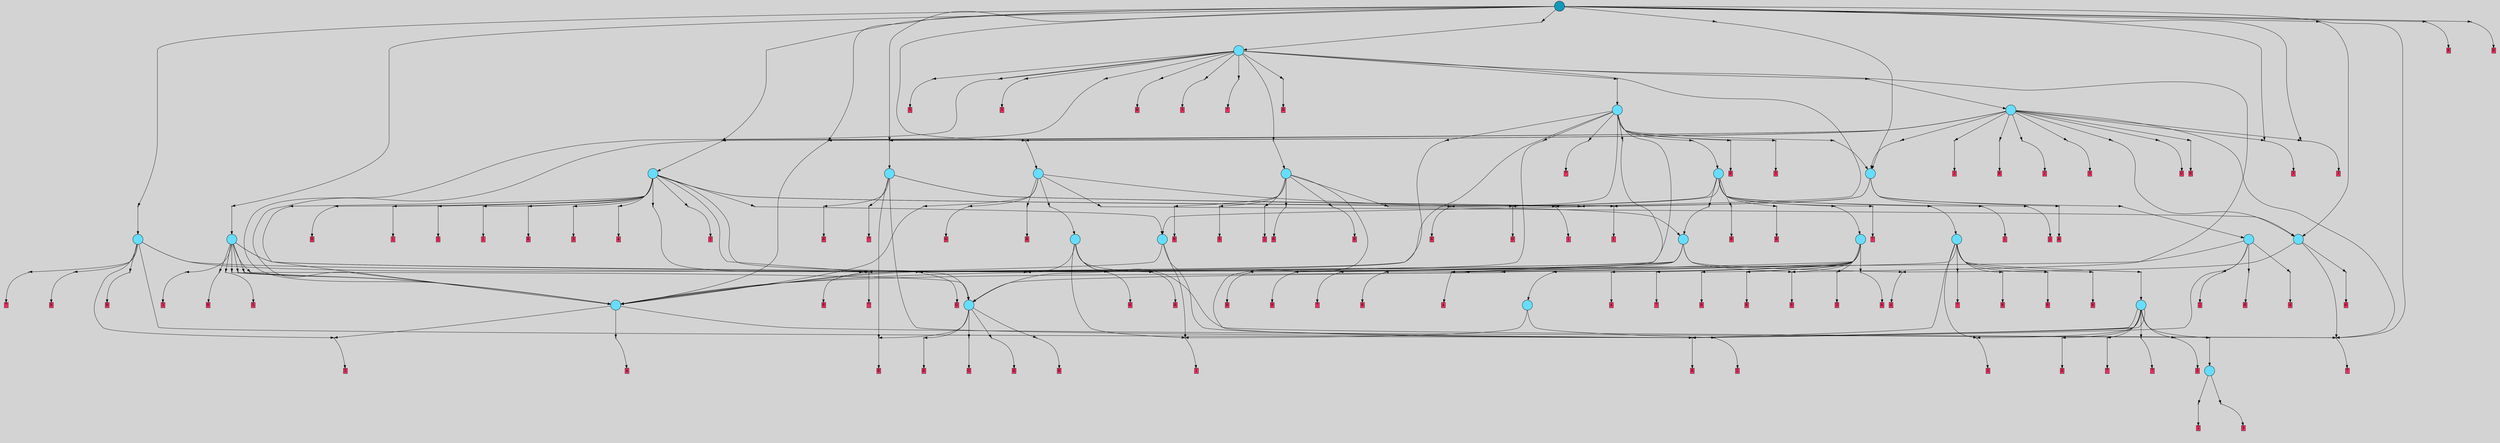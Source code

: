// File exported with GEGELATI v1.3.1
// On the 2024-04-13 04:50:24
// With the File::TPGGraphDotExporter
digraph{
	graph[pad = "0.212, 0.055" bgcolor = lightgray]
	node[shape=circle style = filled label = ""]
		T1 [fillcolor="#66ddff"]
		T2 [fillcolor="#66ddff"]
		T3 [fillcolor="#66ddff"]
		T6 [fillcolor="#66ddff"]
		T7 [fillcolor="#66ddff"]
		T377 [fillcolor="#66ddff"]
		T282 [fillcolor="#66ddff"]
		T61 [fillcolor="#66ddff"]
		T799 [fillcolor="#66ddff"]
		T842 [fillcolor="#66ddff"]
		T859 [fillcolor="#66ddff"]
		T890 [fillcolor="#66ddff"]
		T1196 [fillcolor="#66ddff"]
		T1239 [fillcolor="#66ddff"]
		T1281 [fillcolor="#66ddff"]
		T1389 [fillcolor="#66ddff"]
		T1449 [fillcolor="#66ddff"]
		T1494 [fillcolor="#66ddff"]
		T1539 [fillcolor="#66ddff"]
		T1806 [fillcolor="#66ddff"]
		T1965 [fillcolor="#66ddff"]
		T2382 [fillcolor="#66ddff"]
		T2430 [fillcolor="#66ddff"]
		T2490 [fillcolor="#1199bb"]
		P37826 [fillcolor="#cccccc" shape=point] //
		I37826 [shape=box style=invis label="6|3&2|3#2|7&#92;n"]
		P37826 -> I37826[style=invis]
		A27397 [fillcolor="#ff3366" shape=box margin=0.03 width=0 height=0 label="1"]
		T1 -> P37826 -> A27397
		P37827 [fillcolor="#cccccc" shape=point] //
		I37827 [shape=box style=invis label="5|0&4|4#3|7&#92;n4|5&4|5#1|4&#92;n0|0&0|7#1|4&#92;n6|0&0|3#0|6&#92;n6|1&1|7#3|7&#92;n3|0&0|0#2|0&#92;n5|7&1|6#4|5&#92;n1|6&4|1#0|4&#92;n1|1&2|0#3|4&#92;n"]
		P37827 -> I37827[style=invis]
		A27398 [fillcolor="#ff3366" shape=box margin=0.03 width=0 height=0 label="2"]
		T1 -> P37827 -> A27398
		P37828 [fillcolor="#cccccc" shape=point] //
		I37828 [shape=box style=invis label="5|7&3|6#4|2&#92;n0|6&1|2#1|1&#92;n3|1&1|5#1|6&#92;n2|2&2|6#0|5&#92;n3|0&3|4#4|7&#92;n6|2&3|4#0|5&#92;n"]
		P37828 -> I37828[style=invis]
		A27399 [fillcolor="#ff3366" shape=box margin=0.03 width=0 height=0 label="2"]
		T2 -> P37828 -> A27399
		P37829 [fillcolor="#cccccc" shape=point] //
		I37829 [shape=box style=invis label="4|7&1|6#2|1&#92;n0|2&3|2#2|3&#92;n"]
		P37829 -> I37829[style=invis]
		A27400 [fillcolor="#ff3366" shape=box margin=0.03 width=0 height=0 label="3"]
		T2 -> P37829 -> A27400
		P37830 [fillcolor="#cccccc" shape=point] //
		I37830 [shape=box style=invis label="5|5&1|0#2|5&#92;n"]
		P37830 -> I37830[style=invis]
		A27401 [fillcolor="#ff3366" shape=box margin=0.03 width=0 height=0 label="3"]
		T3 -> P37830 -> A27401
		P37831 [fillcolor="#cccccc" shape=point] //
		I37831 [shape=box style=invis label="2|6&2|3#3|7&#92;n6|0&2|6#4|6&#92;n4|0&4|0#2|6&#92;n5|5&3|7#2|4&#92;n2|7&3|2#1|1&#92;n5|3&2|5#1|1&#92;n3|7&3|0#0|7&#92;n0|5&0|3#1|1&#92;n2|3&1|2#1|4&#92;n"]
		P37831 -> I37831[style=invis]
		A27402 [fillcolor="#ff3366" shape=box margin=0.03 width=0 height=0 label="4"]
		T3 -> P37831 -> A27402
		P37832 [fillcolor="#cccccc" shape=point] //
		I37832 [shape=box style=invis label="2|0&1|2#1|1&#92;n3|6&1|5#1|0&#92;n"]
		P37832 -> I37832[style=invis]
		A27403 [fillcolor="#ff3366" shape=box margin=0.03 width=0 height=0 label="6"]
		T6 -> P37832 -> A27403
		P37833 [fillcolor="#cccccc" shape=point] //
		I37833 [shape=box style=invis label="2|7&2|0#0|3&#92;n1|7&0|7#2|2&#92;n6|5&1|6#4|0&#92;n2|3&3|7#3|5&#92;n3|0&1|2#4|3&#92;n3|6&2|0#2|1&#92;n"]
		P37833 -> I37833[style=invis]
		A27404 [fillcolor="#ff3366" shape=box margin=0.03 width=0 height=0 label="7"]
		T6 -> P37833 -> A27404
		P37834 [fillcolor="#cccccc" shape=point] //
		I37834 [shape=box style=invis label="0|6&2|2#1|7&#92;n6|0&4|3#2|2&#92;n6|3&0|0#1|2&#92;n3|0&1|0#2|3&#92;n1|3&0|4#3|1&#92;n0|3&3|3#0|7&#92;n2|2&0|2#2|3&#92;n5|7&2|0#3|3&#92;n"]
		P37834 -> I37834[style=invis]
		A27405 [fillcolor="#ff3366" shape=box margin=0.03 width=0 height=0 label="7"]
		T7 -> P37834 -> A27405
		P37835 [fillcolor="#cccccc" shape=point] //
		I37835 [shape=box style=invis label="0|1&2|7#4|7&#92;n2|5&3|6#3|5&#92;n3|3&4|3#1|7&#92;n3|0&0|5#2|3&#92;n5|6&2|5#0|0&#92;n6|3&0|7#1|3&#92;n2|5&4|3#4|3&#92;n4|7&0|2#4|0&#92;n4|6&3|2#2|4&#92;n"]
		P37835 -> I37835[style=invis]
		A27406 [fillcolor="#ff3366" shape=box margin=0.03 width=0 height=0 label="8"]
		T7 -> P37835 -> A27406
		T3 -> P37833
		P37836 [fillcolor="#cccccc" shape=point] //
		I37836 [shape=box style=invis label="1|3&1|2#2|1&#92;n2|0&3|2#1|6&#92;n"]
		P37836 -> I37836[style=invis]
		A27407 [fillcolor="#ff3366" shape=box margin=0.03 width=0 height=0 label="4"]
		T6 -> P37836 -> A27407
		T7 -> P37826
		P37837 [fillcolor="#cccccc" shape=point] //
		I37837 [shape=box style=invis label="4|5&4|5#1|4&#92;n6|1&1|7#2|7&#92;n0|0&0|7#1|4&#92;n6|0&0|3#0|6&#92;n4|4&4|2#0|5&#92;n5|0&1|4#3|7&#92;n3|0&0|0#2|0&#92;n5|7&1|6#4|5&#92;n1|6&4|1#0|4&#92;n1|1&2|0#3|4&#92;n"]
		P37837 -> I37837[style=invis]
		A27408 [fillcolor="#ff3366" shape=box margin=0.03 width=0 height=0 label="2"]
		T377 -> P37837 -> A27408
		P37838 [fillcolor="#cccccc" shape=point] //
		I37838 [shape=box style=invis label="1|7&0|4#2|1&#92;n4|7&0|2#4|0&#92;n4|0&4|0#4|4&#92;n4|6&3|2#2|4&#92;n5|6&2|0#0|0&#92;n5|5&3|2#3|5&#92;n2|6&2|3#2|7&#92;n3|1&4|3#2|7&#92;n1|1&1|0#4|4&#92;n"]
		P37838 -> I37838[style=invis]
		A27409 [fillcolor="#ff3366" shape=box margin=0.03 width=0 height=0 label="8"]
		T377 -> P37838 -> A27409
		P37839 [fillcolor="#cccccc" shape=point] //
		I37839 [shape=box style=invis label="1|3&1|2#2|1&#92;n1|7&1|3#4|2&#92;n2|0&3|2#1|6&#92;n"]
		P37839 -> I37839[style=invis]
		A27410 [fillcolor="#ff3366" shape=box margin=0.03 width=0 height=0 label="4"]
		T377 -> P37839 -> A27410
		T377 -> P37834
		T377 -> P37835
		P37840 [fillcolor="#cccccc" shape=point] //
		I37840 [shape=box style=invis label="0|1&2|7#4|7&#92;n4|7&0|2#4|0&#92;n3|3&4|3#1|7&#92;n3|0&1|5#2|3&#92;n5|6&2|5#0|0&#92;n6|3&0|7#1|3&#92;n2|5&4|3#4|3&#92;n2|5&3|6#3|5&#92;n4|6&3|2#2|4&#92;n"]
		P37840 -> I37840[style=invis]
		A27411 [fillcolor="#ff3366" shape=box margin=0.03 width=0 height=0 label="8"]
		T282 -> P37840 -> A27411
		P37841 [fillcolor="#cccccc" shape=point] //
		I37841 [shape=box style=invis label="4|1&3|5#0|2&#92;n1|3&3|1#2|4&#92;n1|7&2|4#4|0&#92;n1|5&0|4#3|3&#92;n0|2&2|3#2|5&#92;n2|0&2|5#4|4&#92;n1|7&3|1#1|7&#92;n0|6&2|5#0|0&#92;n"]
		P37841 -> I37841[style=invis]
		A27412 [fillcolor="#ff3366" shape=box margin=0.03 width=0 height=0 label="8"]
		T282 -> P37841 -> A27412
		P37842 [fillcolor="#cccccc" shape=point] //
		I37842 [shape=box style=invis label="4|0&4|2#2|3&#92;n4|3&2|6#1|0&#92;n0|3&3|1#4|3&#92;n6|7&1|6#4|2&#92;n1|0&1|2#3|2&#92;n4|3&0|1#0|7&#92;n1|3&4|4#0|2&#92;n6|2&0|4#1|3&#92;n4|0&3|2#3|0&#92;n2|7&2|3#3|0&#92;n"]
		P37842 -> I37842[style=invis]
		A27413 [fillcolor="#ff3366" shape=box margin=0.03 width=0 height=0 label="0"]
		T282 -> P37842 -> A27413
		P37843 [fillcolor="#cccccc" shape=point] //
		I37843 [shape=box style=invis label="6|1&2|1#0|7&#92;n4|4&3|4#1|7&#92;n"]
		P37843 -> I37843[style=invis]
		A27414 [fillcolor="#ff3366" shape=box margin=0.03 width=0 height=0 label="8"]
		T282 -> P37843 -> A27414
		P37844 [fillcolor="#cccccc" shape=point] //
		I37844 [shape=box style=invis label="0|7&0|2#1|0&#92;n1|0&3|6#3|1&#92;n2|5&4|3#4|3&#92;n2|5&3|6#3|5&#92;n3|3&4|3#1|7&#92;n3|0&2|5#2|3&#92;n4|6&3|2#2|4&#92;n5|1&0|0#3|7&#92;n"]
		P37844 -> I37844[style=invis]
		A27415 [fillcolor="#ff3366" shape=box margin=0.03 width=0 height=0 label="8"]
		T282 -> P37844 -> A27415
		T61 -> P37841
		P37845 [fillcolor="#cccccc" shape=point] //
		I37845 [shape=box style=invis label="0|1&2|7#4|7&#92;n2|5&3|6#3|5&#92;n3|3&4|3#1|7&#92;n3|0&0|5#2|3&#92;n4|6&3|2#2|4&#92;n6|3&0|7#1|3&#92;n5|0&3|6#4|7&#92;n2|5&4|3#4|3&#92;n4|7&0|2#4|0&#92;n5|6&2|5#0|0&#92;n"]
		P37845 -> I37845[style=invis]
		A27416 [fillcolor="#ff3366" shape=box margin=0.03 width=0 height=0 label="8"]
		T61 -> P37845 -> A27416
		P37846 [fillcolor="#cccccc" shape=point] //
		I37846 [shape=box style=invis label="0|6&4|6#1|5&#92;n5|3&3|6#0|0&#92;n6|7&3|5#3|2&#92;n"]
		P37846 -> I37846[style=invis]
		A27417 [fillcolor="#ff3366" shape=box margin=0.03 width=0 height=0 label="1"]
		T61 -> P37846 -> A27417
		T61 -> P37835
		P37847 [fillcolor="#cccccc" shape=point] //
		I37847 [shape=box style=invis label="0|6&2|2#1|7&#92;n6|0&4|3#2|2&#92;n6|3&0|0#1|2&#92;n0|3&3|3#0|7&#92;n3|0&1|0#2|3&#92;n1|3&0|4#3|1&#92;n0|5&1|2#2|2&#92;n2|2&0|2#2|3&#92;n5|7&2|0#3|3&#92;n"]
		P37847 -> I37847[style=invis]
		T61 -> P37847 -> T7
		P37848 [fillcolor="#cccccc" shape=point] //
		I37848 [shape=box style=invis label="5|7&2|0#3|5&#92;n0|3&4|2#3|6&#92;n3|0&1|2#2|2&#92;n6|3&0|0#2|2&#92;n"]
		P37848 -> I37848[style=invis]
		A27418 [fillcolor="#ff3366" shape=box margin=0.03 width=0 height=0 label="7"]
		T61 -> P37848 -> A27418
		P37849 [fillcolor="#cccccc" shape=point] //
		I37849 [shape=box style=invis label="3|0&1|5#3|6&#92;n"]
		P37849 -> I37849[style=invis]
		A27419 [fillcolor="#ff3366" shape=box margin=0.03 width=0 height=0 label="8"]
		T799 -> P37849 -> A27419
		P37850 [fillcolor="#cccccc" shape=point] //
		I37850 [shape=box style=invis label="6|1&1|2#0|6&#92;n4|4&4|1#4|1&#92;n6|4&1|0#4|5&#92;n6|0&1|5#3|6&#92;n0|1&1|3#2|2&#92;n"]
		P37850 -> I37850[style=invis]
		A27420 [fillcolor="#ff3366" shape=box margin=0.03 width=0 height=0 label="8"]
		T799 -> P37850 -> A27420
		P37851 [fillcolor="#cccccc" shape=point] //
		I37851 [shape=box style=invis label="5|5&2|5#0|7&#92;n0|1&2|7#4|7&#92;n3|0&0|5#2|3&#92;n2|5&3|6#3|5&#92;n6|3&0|7#1|3&#92;n2|5&4|3#4|3&#92;n4|7&0|2#4|0&#92;n4|6&3|2#2|4&#92;n"]
		P37851 -> I37851[style=invis]
		A27421 [fillcolor="#ff3366" shape=box margin=0.03 width=0 height=0 label="8"]
		T799 -> P37851 -> A27421
		T799 -> P37836
		P37852 [fillcolor="#cccccc" shape=point] //
		I37852 [shape=box style=invis label="2|0&1|2#1|6&#92;n1|3&1|2#2|1&#92;n"]
		P37852 -> I37852[style=invis]
		A27422 [fillcolor="#ff3366" shape=box margin=0.03 width=0 height=0 label="4"]
		T799 -> P37852 -> A27422
		P37853 [fillcolor="#cccccc" shape=point] //
		I37853 [shape=box style=invis label="2|5&3|3#4|3&#92;n0|1&1|6#1|7&#92;n2|4&3|4#1|0&#92;n6|0&0|5#2|3&#92;n3|3&4|3#3|7&#92;n4|7&0|2#4|0&#92;n5|6&2|5#0|0&#92;n6|3&0|7#1|3&#92;n0|1&0|7#4|7&#92;n4|6&3|2#2|4&#92;n"]
		P37853 -> I37853[style=invis]
		T799 -> P37853 -> T3
		P37854 [fillcolor="#cccccc" shape=point] //
		I37854 [shape=box style=invis label="0|6&2|2#1|7&#92;n6|3&3|0#1|2&#92;n1|3&0|7#1|1&#92;n5|6&1|5#2|4&#92;n6|7&4|3#2|2&#92;n0|3&3|3#0|7&#92;n"]
		P37854 -> I37854[style=invis]
		A27423 [fillcolor="#ff3366" shape=box margin=0.03 width=0 height=0 label="7"]
		T799 -> P37854 -> A27423
		P37855 [fillcolor="#cccccc" shape=point] //
		I37855 [shape=box style=invis label="3|0&0|1#2|3&#92;n5|6&2|5#0|0&#92;n2|5&4|3#4|6&#92;n4|6&1|1#3|5&#92;n3|6&3|2#2|4&#92;n4|7&0|2#2|0&#92;n1|0&2|0#4|3&#92;n2|5&3|3#3|5&#92;n"]
		P37855 -> I37855[style=invis]
		A27424 [fillcolor="#ff3366" shape=box margin=0.03 width=0 height=0 label="8"]
		T799 -> P37855 -> A27424
		P37856 [fillcolor="#cccccc" shape=point] //
		I37856 [shape=box style=invis label="5|7&2|0#3|3&#92;n6|0&4|3#2|2&#92;n6|3&0|0#1|5&#92;n3|0&1|0#2|3&#92;n1|3&0|4#3|1&#92;n0|3&3|3#0|7&#92;n2|2&0|2#2|3&#92;n0|6&2|2#1|7&#92;n"]
		P37856 -> I37856[style=invis]
		A27425 [fillcolor="#ff3366" shape=box margin=0.03 width=0 height=0 label="7"]
		T842 -> P37856 -> A27425
		T842 -> P37835
		P37857 [fillcolor="#cccccc" shape=point] //
		I37857 [shape=box style=invis label="1|7&4|6#1|3&#92;n3|5&4|0#3|4&#92;n1|0&4|5#4|7&#92;n"]
		P37857 -> I37857[style=invis]
		A27426 [fillcolor="#ff3366" shape=box margin=0.03 width=0 height=0 label="3"]
		T842 -> P37857 -> A27426
		P37858 [fillcolor="#cccccc" shape=point] //
		I37858 [shape=box style=invis label="2|7&4|0#2|1&#92;n1|0&3|4#0|2&#92;n"]
		P37858 -> I37858[style=invis]
		A27427 [fillcolor="#ff3366" shape=box margin=0.03 width=0 height=0 label="3"]
		T842 -> P37858 -> A27427
		P37859 [fillcolor="#cccccc" shape=point] //
		I37859 [shape=box style=invis label="6|2&0|4#1|3&#92;n1|3&3|1#4|3&#92;n4|3&2|6#1|0&#92;n4|0&4|2#2|3&#92;n1|0&1|2#3|2&#92;n4|3&0|1#0|7&#92;n5|3&4|4#0|2&#92;n2|7&2|3#3|0&#92;n1|0&3|2#0|0&#92;n6|7&1|6#4|2&#92;n"]
		P37859 -> I37859[style=invis]
		T842 -> P37859 -> T2
		P37860 [fillcolor="#cccccc" shape=point] //
		I37860 [shape=box style=invis label="6|1&3|2#4|5&#92;n4|0&1|2#2|5&#92;n3|1&0|4#3|6&#92;n5|7&3|5#0|3&#92;n"]
		P37860 -> I37860[style=invis]
		A27428 [fillcolor="#ff3366" shape=box margin=0.03 width=0 height=0 label="8"]
		T842 -> P37860 -> A27428
		P37861 [fillcolor="#cccccc" shape=point] //
		I37861 [shape=box style=invis label="0|0&3|6#1|7&#92;n1|1&1|0#2|1&#92;n0|1&4|5#4|3&#92;n"]
		P37861 -> I37861[style=invis]
		A27429 [fillcolor="#ff3366" shape=box margin=0.03 width=0 height=0 label="7"]
		T842 -> P37861 -> A27429
		T842 -> P37835
		T842 -> P37835
		P37862 [fillcolor="#cccccc" shape=point] //
		I37862 [shape=box style=invis label="0|6&2|5#0|0&#92;n2|3&3|1#2|4&#92;n1|7&2|4#4|0&#92;n1|5&0|4#3|3&#92;n0|2&2|3#2|5&#92;n4|7&1|0#0|7&#92;n2|0&2|5#4|4&#92;n1|7&3|1#1|7&#92;n4|1&3|5#0|2&#92;n"]
		P37862 -> I37862[style=invis]
		A27430 [fillcolor="#ff3366" shape=box margin=0.03 width=0 height=0 label="8"]
		T859 -> P37862 -> A27430
		T859 -> P37846
		T859 -> P37847
		P37863 [fillcolor="#cccccc" shape=point] //
		I37863 [shape=box style=invis label="3|5&2|6#1|7&#92;n6|2&3|4#0|1&#92;n3|0&3|4#4|7&#92;n3|2&1|5#1|6&#92;n2|2&2|6#0|5&#92;n5|7&3|6#4|2&#92;n0|6&3|2#1|1&#92;n"]
		P37863 -> I37863[style=invis]
		T859 -> P37863 -> T377
		P37864 [fillcolor="#cccccc" shape=point] //
		I37864 [shape=box style=invis label="3|5&2|6#1|7&#92;n5|7&3|6#4|2&#92;n3|0&3|4#4|7&#92;n3|2&1|5#1|6&#92;n2|2&2|6#0|5&#92;n6|2&3|4#0|1&#92;n0|6&1|2#1|1&#92;n"]
		P37864 -> I37864[style=invis]
		A27431 [fillcolor="#ff3366" shape=box margin=0.03 width=0 height=0 label="2"]
		T859 -> P37864 -> A27431
		T890 -> P37830
		P37865 [fillcolor="#cccccc" shape=point] //
		I37865 [shape=box style=invis label="0|1&2|7#4|7&#92;n2|5&1|6#3|5&#92;n3|3&4|3#1|7&#92;n5|6&2|3#2|5&#92;n3|0&0|5#2|3&#92;n3|0&0|1#3|0&#92;n2|5&4|3#4|3&#92;n4|7&1|2#4|0&#92;n5|6&2|5#2|0&#92;n"]
		P37865 -> I37865[style=invis]
		A27432 [fillcolor="#ff3366" shape=box margin=0.03 width=0 height=0 label="8"]
		T890 -> P37865 -> A27432
		T890 -> P37834
		P37866 [fillcolor="#cccccc" shape=point] //
		I37866 [shape=box style=invis label="0|4&2|2#1|7&#92;n6|0&4|3#2|2&#92;n2|2&0|2#2|3&#92;n3|0&1|0#2|3&#92;n1|3&0|4#3|1&#92;n0|3&3|3#0|7&#92;n6|3&0|0#1|2&#92;n"]
		P37866 -> I37866[style=invis]
		A27433 [fillcolor="#ff3366" shape=box margin=0.03 width=0 height=0 label="7"]
		T890 -> P37866 -> A27433
		T890 -> P37835
		P37867 [fillcolor="#cccccc" shape=point] //
		I37867 [shape=box style=invis label="0|1&2|7#4|7&#92;n2|5&3|6#3|5&#92;n3|3&4|3#1|7&#92;n3|0&0|5#2|3&#92;n5|6&2|5#0|0&#92;n6|3&0|7#1|3&#92;n2|3&2|5#2|2&#92;n4|7&0|2#4|0&#92;n2|5&4|3#4|3&#92;n4|6&3|2#2|4&#92;n"]
		P37867 -> I37867[style=invis]
		A27434 [fillcolor="#ff3366" shape=box margin=0.03 width=0 height=0 label="8"]
		T890 -> P37867 -> A27434
		P37868 [fillcolor="#cccccc" shape=point] //
		I37868 [shape=box style=invis label="3|0&0|5#2|3&#92;n3|5&4|6#1|7&#92;n2|5&4|3#4|3&#92;n5|6&2|5#0|0&#92;n0|3&0|7#1|3&#92;n2|5&3|6#3|5&#92;n4|7&0|2#4|0&#92;n4|6&3|2#2|4&#92;n5|0&3|5#0|5&#92;n"]
		P37868 -> I37868[style=invis]
		A27435 [fillcolor="#ff3366" shape=box margin=0.03 width=0 height=0 label="8"]
		T890 -> P37868 -> A27435
		P37869 [fillcolor="#cccccc" shape=point] //
		I37869 [shape=box style=invis label="0|6&2|2#1|7&#92;n6|0&4|3#2|2&#92;n6|3&0|0#1|2&#92;n2|2&0|2#2|3&#92;n0|3&3|3#2|7&#92;n3|0&1|0#2|3&#92;n5|7&2|0#3|3&#92;n"]
		P37869 -> I37869[style=invis]
		A27436 [fillcolor="#ff3366" shape=box margin=0.03 width=0 height=0 label="7"]
		T1196 -> P37869 -> A27436
		T1196 -> P37835
		P37870 [fillcolor="#cccccc" shape=point] //
		I37870 [shape=box style=invis label="1|2&3|3#3|1&#92;n6|1&4|1#2|7&#92;n"]
		P37870 -> I37870[style=invis]
		A27437 [fillcolor="#ff3366" shape=box margin=0.03 width=0 height=0 label="8"]
		T1196 -> P37870 -> A27437
		T1196 -> P37853
		P37871 [fillcolor="#cccccc" shape=point] //
		I37871 [shape=box style=invis label="0|1&2|7#4|1&#92;n2|5&3|6#3|5&#92;n4|7&0|2#4|0&#92;n3|3&4|3#1|7&#92;n5|6&2|5#4|0&#92;n6|3&0|7#1|3&#92;n6|0&0|5#2|3&#92;n3|7&4|7#1|3&#92;n4|6&3|2#2|4&#92;n0|0&0|7#3|5&#92;n"]
		P37871 -> I37871[style=invis]
		A27438 [fillcolor="#ff3366" shape=box margin=0.03 width=0 height=0 label="8"]
		T1196 -> P37871 -> A27438
		T1196 -> P37858
		P37872 [fillcolor="#cccccc" shape=point] //
		I37872 [shape=box style=invis label="3|0&3|4#3|7&#92;n3|1&3|5#1|6&#92;n3|1&0|0#2|5&#92;n0|6&1|2#1|1&#92;n5|7&3|6#4|2&#92;n3|7&4|2#3|2&#92;n6|2&3|4#0|1&#92;n"]
		P37872 -> I37872[style=invis]
		T1196 -> P37872 -> T842
		P37873 [fillcolor="#cccccc" shape=point] //
		I37873 [shape=box style=invis label="4|7&3|2#1|0&#92;n0|3&0|7#1|3&#92;n3|0&2|5#2|3&#92;n5|1&0|0#3|7&#92;n1|2&4|3#3|7&#92;n2|0&3|6#3|5&#92;n3|3&4|3#1|7&#92;n4|6&3|2#2|4&#92;n"]
		P37873 -> I37873[style=invis]
		A27439 [fillcolor="#ff3366" shape=box margin=0.03 width=0 height=0 label="8"]
		T1196 -> P37873 -> A27439
		P37874 [fillcolor="#cccccc" shape=point] //
		I37874 [shape=box style=invis label="6|7&1|1#4|2&#92;n0|3&3|1#4|3&#92;n4|3&0|1#1|7&#92;n1|0&1|2#3|2&#92;n4|3&2|6#1|0&#92;n1|3&4|4#0|2&#92;n6|2&0|4#1|3&#92;n4|0&1|7#1|0&#92;n4|0&3|2#3|0&#92;n2|7&2|3#3|0&#92;n"]
		P37874 -> I37874[style=invis]
		A27440 [fillcolor="#ff3366" shape=box margin=0.03 width=0 height=0 label="0"]
		T1239 -> P37874 -> A27440
		P37875 [fillcolor="#cccccc" shape=point] //
		I37875 [shape=box style=invis label="2|5&4|6#3|5&#92;n4|7&0|2#4|0&#92;n0|3&4|3#1|7&#92;n3|0&0|5#2|3&#92;n5|6&2|7#0|0&#92;n0|1&2|7#4|7&#92;n2|5&4|3#4|3&#92;n1|4&1|4#4|2&#92;n4|6&3|2#2|4&#92;n"]
		P37875 -> I37875[style=invis]
		A27441 [fillcolor="#ff3366" shape=box margin=0.03 width=0 height=0 label="8"]
		T1239 -> P37875 -> A27441
		P37876 [fillcolor="#cccccc" shape=point] //
		I37876 [shape=box style=invis label="0|7&4|3#1|0&#92;n4|0&1|7#2|4&#92;n6|3&2|3#2|7&#92;n"]
		P37876 -> I37876[style=invis]
		A27442 [fillcolor="#ff3366" shape=box margin=0.03 width=0 height=0 label="1"]
		T1239 -> P37876 -> A27442
		P37877 [fillcolor="#cccccc" shape=point] //
		I37877 [shape=box style=invis label="5|7&3|6#4|2&#92;n3|0&3|4#4|7&#92;n3|2&1|5#1|6&#92;n6|2&3|4#0|1&#92;n2|2&2|6#0|5&#92;n1|6&1|2#1|1&#92;n"]
		P37877 -> I37877[style=invis]
		A27443 [fillcolor="#ff3366" shape=box margin=0.03 width=0 height=0 label="2"]
		T1239 -> P37877 -> A27443
		P37878 [fillcolor="#cccccc" shape=point] //
		I37878 [shape=box style=invis label="0|6&2|2#1|7&#92;n6|3&2|0#1|2&#92;n6|0&4|3#2|2&#92;n3|0&1|0#2|3&#92;n1|3&0|4#3|1&#92;n2|2&0|2#2|3&#92;n5|7&2|0#3|3&#92;n"]
		P37878 -> I37878[style=invis]
		T1239 -> P37878 -> T7
		P37879 [fillcolor="#cccccc" shape=point] //
		I37879 [shape=box style=invis label="2|3&0|3#2|7&#92;n0|6&1|5#0|4&#92;n0|0&1|7#1|3&#92;n4|2&4|6#4|0&#92;n2|5&3|0#3|2&#92;n"]
		P37879 -> I37879[style=invis]
		A27444 [fillcolor="#ff3366" shape=box margin=0.03 width=0 height=0 label="1"]
		T1239 -> P37879 -> A27444
		P37880 [fillcolor="#cccccc" shape=point] //
		I37880 [shape=box style=invis label="5|5&3|2#3|4&#92;n1|0&3|6#1|2&#92;n"]
		P37880 -> I37880[style=invis]
		A27445 [fillcolor="#ff3366" shape=box margin=0.03 width=0 height=0 label="1"]
		T1239 -> P37880 -> A27445
		P37881 [fillcolor="#cccccc" shape=point] //
		I37881 [shape=box style=invis label="2|7&1|7#2|7&#92;n1|6&3|0#4|1&#92;n6|3&1|7#1|3&#92;n4|6&4|1#2|7&#92;n5|0&1|5#3|6&#92;n0|4&0|3#3|2&#92;n2|7&2|2#0|7&#92;n3|0&4|6#1|2&#92;n0|5&2|7#2|4&#92;n5|5&4|0#4|1&#92;n"]
		P37881 -> I37881[style=invis]
		A27446 [fillcolor="#ff3366" shape=box margin=0.03 width=0 height=0 label="8"]
		T1239 -> P37881 -> A27446
		T1239 -> P37853
		P37882 [fillcolor="#cccccc" shape=point] //
		I37882 [shape=box style=invis label="3|0&1|5#3|6&#92;n"]
		P37882 -> I37882[style=invis]
		T1239 -> P37882 -> T282
		P37883 [fillcolor="#cccccc" shape=point] //
		I37883 [shape=box style=invis label="3|5&1|0#2|5&#92;n1|1&3|4#4|6&#92;n"]
		P37883 -> I37883[style=invis]
		A27447 [fillcolor="#ff3366" shape=box margin=0.03 width=0 height=0 label="3"]
		T1239 -> P37883 -> A27447
		T1239 -> P37834
		P37884 [fillcolor="#cccccc" shape=point] //
		I37884 [shape=box style=invis label="5|5&3|3#4|3&#92;n0|1&1|6#1|7&#92;n2|4&3|4#1|0&#92;n6|0&0|5#2|3&#92;n3|3&4|3#3|7&#92;n4|7&0|2#4|0&#92;n5|6&2|5#0|0&#92;n0|1&0|7#4|7&#92;n6|3&0|7#1|3&#92;n4|6&3|2#2|4&#92;n"]
		P37884 -> I37884[style=invis]
		T1239 -> P37884 -> T3
		P37885 [fillcolor="#cccccc" shape=point] //
		I37885 [shape=box style=invis label="2|0&3|2#1|6&#92;n3|0&3|0#3|6&#92;n2|5&0|6#2|6&#92;n"]
		P37885 -> I37885[style=invis]
		A27448 [fillcolor="#ff3366" shape=box margin=0.03 width=0 height=0 label="4"]
		T1239 -> P37885 -> A27448
		P37886 [fillcolor="#cccccc" shape=point] //
		I37886 [shape=box style=invis label="5|0&4|4#3|7&#92;n4|5&4|5#1|4&#92;n1|1&2|0#3|4&#92;n6|5&1|7#3|7&#92;n3|0&0|0#2|0&#92;n5|7&1|6#4|5&#92;n1|6&4|1#0|4&#92;n0|0&0|7#1|4&#92;n"]
		P37886 -> I37886[style=invis]
		A27449 [fillcolor="#ff3366" shape=box margin=0.03 width=0 height=0 label="2"]
		T1239 -> P37886 -> A27449
		T1281 -> P37849
		P37887 [fillcolor="#cccccc" shape=point] //
		I37887 [shape=box style=invis label="4|7&1|6#2|1&#92;n2|7&3|1#4|4&#92;n"]
		P37887 -> I37887[style=invis]
		A27450 [fillcolor="#ff3366" shape=box margin=0.03 width=0 height=0 label="3"]
		T1281 -> P37887 -> A27450
		P37888 [fillcolor="#cccccc" shape=point] //
		I37888 [shape=box style=invis label="0|0&0|7#1|2&#92;n1|2&4|6#2|3&#92;n5|0&4|4#3|7&#92;n2|2&4|6#2|5&#92;n4|7&0|0#2|2&#92;n4|5&4|5#1|4&#92;n3|0&0|0#2|0&#92;n6|0&0|3#0|1&#92;n1|6&4|1#0|4&#92;n1|1&2|0#3|4&#92;n"]
		P37888 -> I37888[style=invis]
		T1281 -> P37888 -> T1
		P37889 [fillcolor="#cccccc" shape=point] //
		I37889 [shape=box style=invis label="4|6&0|5#4|7&#92;n2|5&3|6#3|5&#92;n3|3&4|3#1|7&#92;n0|1&2|7#4|7&#92;n2|5&4|3#4|3&#92;n4|7&0|2#4|0&#92;n4|6&3|2#2|4&#92;n3|0&0|5#2|3&#92;n"]
		P37889 -> I37889[style=invis]
		A27451 [fillcolor="#ff3366" shape=box margin=0.03 width=0 height=0 label="8"]
		T1281 -> P37889 -> A27451
		P37890 [fillcolor="#cccccc" shape=point] //
		I37890 [shape=box style=invis label="1|3&1|2#2|1&#92;n1|3&2|6#4|6&#92;n2|0&1|2#1|6&#92;n"]
		P37890 -> I37890[style=invis]
		A27452 [fillcolor="#ff3366" shape=box margin=0.03 width=0 height=0 label="4"]
		T1281 -> P37890 -> A27452
		P37891 [fillcolor="#cccccc" shape=point] //
		I37891 [shape=box style=invis label="2|5&3|3#4|3&#92;n5|6&2|5#0|0&#92;n6|0&0|5#2|3&#92;n3|3&4|3#3|7&#92;n4|7&0|2#0|0&#92;n2|4&3|4#1|0&#92;n6|3&0|7#1|3&#92;n0|1&0|7#4|7&#92;n3|4&3|1#0|4&#92;n4|6&3|2#2|4&#92;n"]
		P37891 -> I37891[style=invis]
		T1281 -> P37891 -> T3
		P37892 [fillcolor="#cccccc" shape=point] //
		I37892 [shape=box style=invis label="0|6&2|2#1|7&#92;n6|7&4|3#2|2&#92;n0|3&3|3#0|7&#92;n3|0&1|0#2|3&#92;n1|3&0|4#3|1&#92;n6|3&0|0#1|2&#92;n2|2&0|2#2|3&#92;n5|7&2|0#3|3&#92;n"]
		P37892 -> I37892[style=invis]
		A27453 [fillcolor="#ff3366" shape=box margin=0.03 width=0 height=0 label="7"]
		T1281 -> P37892 -> A27453
		P37893 [fillcolor="#cccccc" shape=point] //
		I37893 [shape=box style=invis label="0|1&2|7#4|7&#92;n0|3&3|1#3|5&#92;n2|5&3|6#3|5&#92;n3|3&4|3#1|7&#92;n1|3&0|7#1|3&#92;n5|6&2|5#0|0&#92;n2|5&4|3#4|3&#92;n6|7&1|0#0|5&#92;n3|0&0|5#0|3&#92;n"]
		P37893 -> I37893[style=invis]
		A27454 [fillcolor="#ff3366" shape=box margin=0.03 width=0 height=0 label="8"]
		T1281 -> P37893 -> A27454
		P37894 [fillcolor="#cccccc" shape=point] //
		I37894 [shape=box style=invis label="3|6&2|0#0|1&#92;n0|0&4|7#4|3&#92;n5|2&4|0#0|6&#92;n2|3&1|7#3|5&#92;n0|5&1|6#4|0&#92;n2|7&2|0#0|3&#92;n2|0&1|2#4|3&#92;n"]
		P37894 -> I37894[style=invis]
		T1281 -> P37894 -> T282
		P37895 [fillcolor="#cccccc" shape=point] //
		I37895 [shape=box style=invis label="4|7&0|2#4|0&#92;n3|3&4|3#1|7&#92;n2|5&3|0#3|5&#92;n5|1&1|1#4|0&#92;n5|6&2|5#0|0&#92;n3|0&0|5#0|3&#92;n0|5&4|3#4|3&#92;n4|0&4|2#0|4&#92;n2|2&3|1#4|5&#92;n4|3&2|3#2|2&#92;n"]
		P37895 -> I37895[style=invis]
		A27455 [fillcolor="#ff3366" shape=box margin=0.03 width=0 height=0 label="8"]
		T1281 -> P37895 -> A27455
		T1281 -> P37852
		P37896 [fillcolor="#cccccc" shape=point] //
		I37896 [shape=box style=invis label="0|1&2|7#4|7&#92;n2|5&1|6#3|5&#92;n3|3&4|3#1|7&#92;n5|7&2|3#2|5&#92;n3|4&3|0#3|6&#92;n3|0&4|5#2|3&#92;n2|5&4|3#4|3&#92;n5|6&2|5#2|0&#92;n"]
		P37896 -> I37896[style=invis]
		A27456 [fillcolor="#ff3366" shape=box margin=0.03 width=0 height=0 label="8"]
		T1389 -> P37896 -> A27456
		P37897 [fillcolor="#cccccc" shape=point] //
		I37897 [shape=box style=invis label="0|3&3|3#0|7&#92;n6|0&4|3#2|5&#92;n2|2&0|2#2|3&#92;n1|3&0|4#3|1&#92;n0|4&2|2#1|7&#92;n6|3&0|0#1|2&#92;n"]
		P37897 -> I37897[style=invis]
		T1389 -> P37897 -> T799
		T1389 -> P37835
		P37898 [fillcolor="#cccccc" shape=point] //
		I37898 [shape=box style=invis label="4|6&4|1#4|7&#92;n0|5&3|2#1|4&#92;n5|5&4|0#4|1&#92;n2|7&1|7#2|7&#92;n0|4&0|3#3|5&#92;n5|0&1|5#3|6&#92;n1|6&3|0#4|1&#92;n1|7&2|0#0|7&#92;n0|5&2|7#2|4&#92;n"]
		P37898 -> I37898[style=invis]
		A27457 [fillcolor="#ff3366" shape=box margin=0.03 width=0 height=0 label="8"]
		T1389 -> P37898 -> A27457
		P37899 [fillcolor="#cccccc" shape=point] //
		I37899 [shape=box style=invis label="0|1&2|7#4|7&#92;n2|5&3|6#3|5&#92;n3|0&0|5#2|3&#92;n5|6&2|5#0|0&#92;n2|5&4|3#4|3&#92;n6|3&0|7#1|3&#92;n4|1&0|2#4|0&#92;n4|6&3|2#2|4&#92;n"]
		P37899 -> I37899[style=invis]
		A27458 [fillcolor="#ff3366" shape=box margin=0.03 width=0 height=0 label="8"]
		T1389 -> P37899 -> A27458
		P37900 [fillcolor="#cccccc" shape=point] //
		I37900 [shape=box style=invis label="2|7&2|3#4|0&#92;n1|4&1|3#4|7&#92;n"]
		P37900 -> I37900[style=invis]
		A27459 [fillcolor="#ff3366" shape=box margin=0.03 width=0 height=0 label="5"]
		T1389 -> P37900 -> A27459
		P37901 [fillcolor="#cccccc" shape=point] //
		I37901 [shape=box style=invis label="0|6&1|2#1|1&#92;n1|7&3|6#4|2&#92;n3|0&4|4#4|7&#92;n3|5&2|6#1|7&#92;n2|2&2|6#0|5&#92;n3|2&1|5#1|6&#92;n"]
		P37901 -> I37901[style=invis]
		A27460 [fillcolor="#ff3366" shape=box margin=0.03 width=0 height=0 label="2"]
		T1389 -> P37901 -> A27460
		T1449 -> P37874
		P37902 [fillcolor="#cccccc" shape=point] //
		I37902 [shape=box style=invis label="2|5&4|2#3|5&#92;n6|3&0|7#1|7&#92;n0|1&2|7#4|7&#92;n3|0&0|5#2|3&#92;n0|3&4|3#1|7&#92;n4|6&4|2#2|4&#92;n4|7&0|2#4|0&#92;n5|6&2|5#0|0&#92;n"]
		P37902 -> I37902[style=invis]
		T1449 -> P37902 -> T1281
		P37903 [fillcolor="#cccccc" shape=point] //
		I37903 [shape=box style=invis label="6|0&0|1#0|0&#92;n6|3&2|3#2|7&#92;n"]
		P37903 -> I37903[style=invis]
		A27461 [fillcolor="#ff3366" shape=box margin=0.03 width=0 height=0 label="1"]
		T1449 -> P37903 -> A27461
		P37904 [fillcolor="#cccccc" shape=point] //
		I37904 [shape=box style=invis label="0|3&3|3#0|7&#92;n6|3&0|0#1|2&#92;n0|6&2|2#1|7&#92;n2|2&0|2#2|3&#92;n6|2&4|3#3|7&#92;n3|0&1|1#2|3&#92;n2|0&2|4#3|0&#92;n5|7&2|0#3|3&#92;n"]
		P37904 -> I37904[style=invis]
		T1449 -> P37904 -> T1196
		P37905 [fillcolor="#cccccc" shape=point] //
		I37905 [shape=box style=invis label="2|0&3|1#2|2&#92;n4|6&0|4#2|0&#92;n"]
		P37905 -> I37905[style=invis]
		A27462 [fillcolor="#ff3366" shape=box margin=0.03 width=0 height=0 label="8"]
		T1449 -> P37905 -> A27462
		P37906 [fillcolor="#cccccc" shape=point] //
		I37906 [shape=box style=invis label="2|5&0|6#3|5&#92;n1|4&1|4#4|2&#92;n6|3&0|7#1|3&#92;n0|3&4|3#1|7&#92;n4|6&3|2#2|4&#92;n0|1&2|7#4|7&#92;n2|5&4|3#4|3&#92;n4|7&0|2#4|0&#92;n5|6&2|5#0|0&#92;n"]
		P37906 -> I37906[style=invis]
		A27463 [fillcolor="#ff3366" shape=box margin=0.03 width=0 height=0 label="8"]
		T1449 -> P37906 -> A27463
		T1449 -> P37874
		P37907 [fillcolor="#cccccc" shape=point] //
		I37907 [shape=box style=invis label="6|2&0|4#0|7&#92;n2|2&0|2#2|3&#92;n6|0&0|3#2|5&#92;n6|4&0|0#1|2&#92;n0|3&3|3#0|7&#92;n"]
		P37907 -> I37907[style=invis]
		T1449 -> P37907 -> T799
		P37908 [fillcolor="#cccccc" shape=point] //
		I37908 [shape=box style=invis label="0|6&2|2#1|7&#92;n6|3&0|0#1|2&#92;n3|0&1|0#2|3&#92;n1|3&0|4#3|1&#92;n2|2&0|2#2|3&#92;n2|3&3|3#0|7&#92;n5|7&2|0#3|3&#92;n"]
		P37908 -> I37908[style=invis]
		A27464 [fillcolor="#ff3366" shape=box margin=0.03 width=0 height=0 label="7"]
		T1449 -> P37908 -> A27464
		P37909 [fillcolor="#cccccc" shape=point] //
		I37909 [shape=box style=invis label="2|5&4|6#3|5&#92;n3|0&0|5#2|3&#92;n6|3&0|7#1|7&#92;n3|3&4|3#1|7&#92;n4|7&0|2#4|0&#92;n3|6&4|5#1|6&#92;n4|6&3|2#4|2&#92;n"]
		P37909 -> I37909[style=invis]
		A27465 [fillcolor="#ff3366" shape=box margin=0.03 width=0 height=0 label="8"]
		T1494 -> P37909 -> A27465
		T1494 -> P37853
		T1494 -> P37826
		P37910 [fillcolor="#cccccc" shape=point] //
		I37910 [shape=box style=invis label="5|2&1|3#1|0&#92;n3|0&1|7#1|5&#92;n4|3&0|6#3|3&#92;n0|1&2|3#4|3&#92;n5|0&3|6#4|3&#92;n0|7&4|0#3|4&#92;n5|6&3|1#1|4&#92;n"]
		P37910 -> I37910[style=invis]
		A27466 [fillcolor="#ff3366" shape=box margin=0.03 width=0 height=0 label="6"]
		T1494 -> P37910 -> A27466
		T1494 -> P37833
		P37911 [fillcolor="#cccccc" shape=point] //
		I37911 [shape=box style=invis label="2|5&3|3#4|3&#92;n0|1&0|7#4|7&#92;n3|3&4|3#3|7&#92;n6|0&0|5#2|3&#92;n6|1&1|2#2|7&#92;n4|6&3|2#2|4&#92;n5|6&2|5#0|3&#92;n6|3&0|7#1|3&#92;n1|1&1|4#1|7&#92;n4|7&0|2#4|0&#92;n"]
		P37911 -> I37911[style=invis]
		T1539 -> P37911 -> T3
		P37912 [fillcolor="#cccccc" shape=point] //
		I37912 [shape=box style=invis label="1|0&1|3#4|3&#92;n3|2&0|1#3|6&#92;n3|3&2|1#4|7&#92;n2|5&1|7#4|6&#92;n4|7&0|6#2|3&#92;n0|1&0|3#0|7&#92;n4|2&4|4#1|0&#92;n2|4&2|2#4|1&#92;n"]
		P37912 -> I37912[style=invis]
		A27467 [fillcolor="#ff3366" shape=box margin=0.03 width=0 height=0 label="0"]
		T1539 -> P37912 -> A27467
		P37913 [fillcolor="#cccccc" shape=point] //
		I37913 [shape=box style=invis label="1|0&3|4#0|2&#92;n2|7&2|0#3|1&#92;n6|2&3|4#3|3&#92;n"]
		P37913 -> I37913[style=invis]
		A27468 [fillcolor="#ff3366" shape=box margin=0.03 width=0 height=0 label="3"]
		T1539 -> P37913 -> A27468
		P37914 [fillcolor="#cccccc" shape=point] //
		I37914 [shape=box style=invis label="5|6&2|5#2|0&#92;n3|0&0|5#2|3&#92;n3|0&0|1#4|0&#92;n5|7&2|3#2|5&#92;n2|5&1|6#3|5&#92;n3|4&3|0#3|6&#92;n2|5&4|3#4|3&#92;n0|7&2|7#4|7&#92;n"]
		P37914 -> I37914[style=invis]
		A27469 [fillcolor="#ff3366" shape=box margin=0.03 width=0 height=0 label="8"]
		T1539 -> P37914 -> A27469
		T1539 -> P37853
		P37915 [fillcolor="#cccccc" shape=point] //
		I37915 [shape=box style=invis label="2|5&3|3#4|3&#92;n6|3&0|7#1|3&#92;n2|4&3|4#1|0&#92;n6|0&0|5#2|3&#92;n3|3&4|3#3|7&#92;n4|1&2|3#2|6&#92;n4|7&0|2#4|0&#92;n5|6&2|5#0|0&#92;n0|1&1|6#1|7&#92;n0|1&0|7#4|7&#92;n"]
		P37915 -> I37915[style=invis]
		T1539 -> P37915 -> T3
		P37916 [fillcolor="#cccccc" shape=point] //
		I37916 [shape=box style=invis label="2|2&0|1#4|4&#92;n0|0&2|2#1|4&#92;n"]
		P37916 -> I37916[style=invis]
		A27470 [fillcolor="#ff3366" shape=box margin=0.03 width=0 height=0 label="5"]
		T1539 -> P37916 -> A27470
		P37917 [fillcolor="#cccccc" shape=point] //
		I37917 [shape=box style=invis label="4|5&2|1#3|1&#92;n1|5&2|3#3|2&#92;n"]
		P37917 -> I37917[style=invis]
		T1539 -> P37917 -> T282
		P37918 [fillcolor="#cccccc" shape=point] //
		I37918 [shape=box style=invis label="2|5&3|3#4|3&#92;n2|4&3|4#1|0&#92;n6|0&0|5#2|3&#92;n6|3&0|7#1|3&#92;n4|6&1|7#1|2&#92;n4|7&0|2#4|0&#92;n5|6&2|5#0|0&#92;n3|3&4|3#3|7&#92;n0|1&0|7#4|7&#92;n4|6&3|7#2|4&#92;n"]
		P37918 -> I37918[style=invis]
		T1539 -> P37918 -> T3
		P37919 [fillcolor="#cccccc" shape=point] //
		I37919 [shape=box style=invis label="4|7&0|2#0|0&#92;n0|6&0|3#2|5&#92;n0|1&2|7#4|7&#92;n2|5&4|2#3|5&#92;n3|0&0|5#0|3&#92;n0|3&4|3#1|7&#92;n5|6&2|5#0|0&#92;n6|3&2|7#1|7&#92;n4|3&3|2#2|4&#92;n"]
		P37919 -> I37919[style=invis]
		A27471 [fillcolor="#ff3366" shape=box margin=0.03 width=0 height=0 label="8"]
		T1806 -> P37919 -> A27471
		P37920 [fillcolor="#cccccc" shape=point] //
		I37920 [shape=box style=invis label="3|0&4|1#0|7&#92;n"]
		P37920 -> I37920[style=invis]
		T1806 -> P37920 -> T1494
		P37921 [fillcolor="#cccccc" shape=point] //
		I37921 [shape=box style=invis label="5|7&2|0#0|3&#92;n4|6&1|3#3|2&#92;n4|4&2|3#0|1&#92;n1|0&3|7#3|2&#92;n"]
		P37921 -> I37921[style=invis]
		T1806 -> P37921 -> T6
		P37922 [fillcolor="#cccccc" shape=point] //
		I37922 [shape=box style=invis label="4|6&4|1#2|7&#92;n0|5&3|2#1|4&#92;n5|5&4|0#4|1&#92;n2|7&1|7#2|7&#92;n0|4&0|3#3|5&#92;n1|7&2|0#0|7&#92;n1|6&3|0#4|1&#92;n5|0&1|5#3|6&#92;n0|5&2|7#2|4&#92;n6|3&1|7#1|7&#92;n"]
		P37922 -> I37922[style=invis]
		A27472 [fillcolor="#ff3366" shape=box margin=0.03 width=0 height=0 label="8"]
		T1806 -> P37922 -> A27472
		P37923 [fillcolor="#cccccc" shape=point] //
		I37923 [shape=box style=invis label="2|5&3|3#4|3&#92;n3|3&4|3#3|7&#92;n4|4&1|4#2|2&#92;n2|4&3|4#1|0&#92;n6|0&0|5#2|3&#92;n0|1&1|6#1|7&#92;n5|6&2|5#0|0&#92;n6|3&0|7#1|3&#92;n0|1&0|7#4|7&#92;n4|6&1|2#2|4&#92;n"]
		P37923 -> I37923[style=invis]
		T1806 -> P37923 -> T3
		P37924 [fillcolor="#cccccc" shape=point] //
		I37924 [shape=box style=invis label="5|2&1|3#1|0&#92;n3|0&1|7#1|5&#92;n4|3&0|6#3|3&#92;n0|1&2|3#4|3&#92;n0|7&4|0#3|4&#92;n5|0&3|6#4|3&#92;n5|6&3|1#3|4&#92;n"]
		P37924 -> I37924[style=invis]
		A27473 [fillcolor="#ff3366" shape=box margin=0.03 width=0 height=0 label="6"]
		T1806 -> P37924 -> A27473
		P37925 [fillcolor="#cccccc" shape=point] //
		I37925 [shape=box style=invis label="6|4&1|4#4|0&#92;n0|6&2|5#0|7&#92;n5|6&2|0#4|0&#92;n5|7&3|6#4|2&#92;n3|4&1|5#1|6&#92;n3|0&3|7#4|7&#92;n2|2&0|6#0|5&#92;n1|6&1|2#1|1&#92;n"]
		P37925 -> I37925[style=invis]
		T1965 -> P37925 -> T859
		P37926 [fillcolor="#cccccc" shape=point] //
		I37926 [shape=box style=invis label="0|6&2|7#2|4&#92;n6|3&1|7#0|7&#92;n6|3&1|0#0|6&#92;n5|3&1|2#4|3&#92;n1|0&1|2#1|4&#92;n5|0&1|2#3|6&#92;n0|4&0|3#4|1&#92;n0|0&4|7#2|0&#92;n5|3&3|6#0|6&#92;n"]
		P37926 -> I37926[style=invis]
		T1965 -> P37926 -> T1449
		P37927 [fillcolor="#cccccc" shape=point] //
		I37927 [shape=box style=invis label="0|2&2|3#3|7&#92;n5|3&0|4#0|2&#92;n0|0&3|4#4|1&#92;n4|2&0|5#1|7&#92;n3|7&2|0#1|6&#92;n"]
		P37927 -> I37927[style=invis]
		A27474 [fillcolor="#ff3366" shape=box margin=0.03 width=0 height=0 label="8"]
		T1965 -> P37927 -> A27474
		P37928 [fillcolor="#cccccc" shape=point] //
		I37928 [shape=box style=invis label="0|6&1|5#3|7&#92;n3|5&1|4#4|2&#92;n0|7&3|0#2|7&#92;n1|0&0|5#0|5&#92;n1|1&4|2#0|2&#92;n3|1&3|7#4|3&#92;n0|4&2|1#0|6&#92;n"]
		P37928 -> I37928[style=invis]
		T1965 -> P37928 -> T282
		P37929 [fillcolor="#cccccc" shape=point] //
		I37929 [shape=box style=invis label="2|5&3|3#4|3&#92;n0|1&1|6#1|7&#92;n2|4&3|4#1|0&#92;n6|0&0|5#2|3&#92;n3|3&4|3#3|7&#92;n4|6&3|2#2|4&#92;n5|6&2|5#0|0&#92;n6|3&0|7#1|7&#92;n0|1&0|7#4|7&#92;n4|7&0|2#4|0&#92;n"]
		P37929 -> I37929[style=invis]
		T1965 -> P37929 -> T3
		P37930 [fillcolor="#cccccc" shape=point] //
		I37930 [shape=box style=invis label="1|0&3|7#0|5&#92;n3|0&3|2#0|6&#92;n"]
		P37930 -> I37930[style=invis]
		A27475 [fillcolor="#ff3366" shape=box margin=0.03 width=0 height=0 label="3"]
		T1965 -> P37930 -> A27475
		P37931 [fillcolor="#cccccc" shape=point] //
		I37931 [shape=box style=invis label="0|1&0|2#2|3&#92;n0|6&2|2#1|2&#92;n1|2&4|2#3|5&#92;n1|6&1|7#3|7&#92;n5|0&4|6#1|0&#92;n2|4&0|5#4|3&#92;n0|3&3|3#0|7&#92;n0|2&3|4#4|6&#92;n1|3&0|4#3|1&#92;n"]
		P37931 -> I37931[style=invis]
		A27476 [fillcolor="#ff3366" shape=box margin=0.03 width=0 height=0 label="7"]
		T1965 -> P37931 -> A27476
		P37932 [fillcolor="#cccccc" shape=point] //
		I37932 [shape=box style=invis label="2|5&3|3#4|3&#92;n2|4&3|4#1|0&#92;n5|6&2|5#0|0&#92;n3|3&4|3#3|7&#92;n0|1&1|6#1|7&#92;n6|0&0|5#1|3&#92;n6|3&0|7#1|3&#92;n0|1&0|7#4|7&#92;n4|6&4|2#2|4&#92;n"]
		P37932 -> I37932[style=invis]
		T1965 -> P37932 -> T3
		T1965 -> P37868
		T1965 -> P37922
		T1965 -> P37912
		P37933 [fillcolor="#cccccc" shape=point] //
		I37933 [shape=box style=invis label="0|6&2|0#3|7&#92;n2|5&4|6#3|5&#92;n2|7&0|2#4|0&#92;n0|3&4|3#1|7&#92;n3|0&0|5#2|3&#92;n0|1&2|7#4|7&#92;n4|6&3|2#2|4&#92;n1|4&1|4#4|2&#92;n2|5&4|3#4|3&#92;n"]
		P37933 -> I37933[style=invis]
		A27477 [fillcolor="#ff3366" shape=box margin=0.03 width=0 height=0 label="8"]
		T2382 -> P37933 -> A27477
		P37934 [fillcolor="#cccccc" shape=point] //
		I37934 [shape=box style=invis label="3|4&0|5#1|6&#92;n0|6&2|5#0|7&#92;n1|6&1|2#1|1&#92;n5|7&3|6#4|2&#92;n6|4&1|4#4|0&#92;n3|0&3|5#4|7&#92;n2|3&0|5#1|0&#92;n6|7&1|5#3|5&#92;n"]
		P37934 -> I37934[style=invis]
		T2382 -> P37934 -> T859
		P37935 [fillcolor="#cccccc" shape=point] //
		I37935 [shape=box style=invis label="4|4&3|0#2|5&#92;n4|4&4|5#1|7&#92;n6|1&1|6#2|7&#92;n1|0&2|4#2|4&#92;n"]
		P37935 -> I37935[style=invis]
		T2382 -> P37935 -> T6
		P37936 [fillcolor="#cccccc" shape=point] //
		I37936 [shape=box style=invis label="1|6&2|7#2|3&#92;n1|2&3|0#2|0&#92;n0|2&0|2#0|1&#92;n4|0&2|4#0|3&#92;n"]
		P37936 -> I37936[style=invis]
		A27478 [fillcolor="#ff3366" shape=box margin=0.03 width=0 height=0 label="3"]
		T2382 -> P37936 -> A27478
		P37937 [fillcolor="#cccccc" shape=point] //
		I37937 [shape=box style=invis label="0|1&0|7#4|7&#92;n6|3&4|7#0|1&#92;n5|0&4|0#0|7&#92;n"]
		P37937 -> I37937[style=invis]
		T2382 -> P37937 -> T1806
		P37938 [fillcolor="#cccccc" shape=point] //
		I37938 [shape=box style=invis label="6|1&1|2#0|4&#92;n1|0&3|7#0|5&#92;n3|0&3|2#0|6&#92;n"]
		P37938 -> I37938[style=invis]
		A27479 [fillcolor="#ff3366" shape=box margin=0.03 width=0 height=0 label="3"]
		T2382 -> P37938 -> A27479
		P37939 [fillcolor="#cccccc" shape=point] //
		I37939 [shape=box style=invis label="1|7&2|3#3|3&#92;n4|5&4|5#1|4&#92;n0|0&0|7#1|4&#92;n5|7&1|6#4|5&#92;n5|0&4|4#3|7&#92;n1|6&4|1#0|4&#92;n"]
		P37939 -> I37939[style=invis]
		A27480 [fillcolor="#ff3366" shape=box margin=0.03 width=0 height=0 label="2"]
		T2382 -> P37939 -> A27480
		P37940 [fillcolor="#cccccc" shape=point] //
		I37940 [shape=box style=invis label="1|3&2|5#2|3&#92;n6|0&0|3#2|0&#92;n6|1&2|7#4|4&#92;n4|4&2|0#1|4&#92;n"]
		P37940 -> I37940[style=invis]
		T2382 -> P37940 -> T1239
		P37941 [fillcolor="#cccccc" shape=point] //
		I37941 [shape=box style=invis label="6|0&3|1#4|1&#92;n4|6&0|5#4|7&#92;n2|5&3|6#3|5&#92;n4|6&3|2#2|4&#92;n6|3&4|3#1|7&#92;n0|1&2|7#4|2&#92;n3|0&0|5#2|3&#92;n"]
		P37941 -> I37941[style=invis]
		T2382 -> P37941 -> T61
		T2382 -> P37833
		P37942 [fillcolor="#cccccc" shape=point] //
		I37942 [shape=box style=invis label="6|7&2|5#4|1&#92;n3|1&1|6#1|7&#92;n3|2&2|5#3|0&#92;n3|2&0|2#4|4&#92;n5|5&4|1#4|6&#92;n3|3&4|3#3|7&#92;n6|0&0|5#2|3&#92;n2|5&3|3#4|3&#92;n4|6&3|2#2|7&#92;n4|5&1|4#3|4&#92;n"]
		P37942 -> I37942[style=invis]
		T2382 -> P37942 -> T3
		P37943 [fillcolor="#cccccc" shape=point] //
		I37943 [shape=box style=invis label="4|3&1|2#0|6&#92;n5|0&1|7#1|1&#92;n2|6&2|2#4|4&#92;n4|6&2|0#2|3&#92;n2|5&4|7#1|2&#92;n5|0&2|7#4|4&#92;n0|7&2|0#2|7&#92;n3|2&4|0#4|2&#92;n1|0&4|5#4|5&#92;n"]
		P37943 -> I37943[style=invis]
		A27481 [fillcolor="#ff3366" shape=box margin=0.03 width=0 height=0 label="8"]
		T2382 -> P37943 -> A27481
		P37944 [fillcolor="#cccccc" shape=point] //
		I37944 [shape=box style=invis label="0|6&1|2#1|1&#92;n5|7&3|6#4|2&#92;n3|0&3|4#4|7&#92;n3|5&2|6#1|7&#92;n3|2&1|5#1|6&#92;n2|2&2|7#0|5&#92;n6|2&0|4#0|1&#92;n0|3&4|4#4|6&#92;n"]
		P37944 -> I37944[style=invis]
		A27482 [fillcolor="#ff3366" shape=box margin=0.03 width=0 height=0 label="2"]
		T2382 -> P37944 -> A27482
		P37945 [fillcolor="#cccccc" shape=point] //
		I37945 [shape=box style=invis label="0|2&1|3#1|3&#92;n0|6&4|0#1|2&#92;n4|0&1|6#0|5&#92;n"]
		P37945 -> I37945[style=invis]
		A27483 [fillcolor="#ff3366" shape=box margin=0.03 width=0 height=0 label="3"]
		T2382 -> P37945 -> A27483
		P37946 [fillcolor="#cccccc" shape=point] //
		I37946 [shape=box style=invis label="0|2&3|1#4|3&#92;n4|3&0|1#1|7&#92;n1|0&1|2#3|2&#92;n2|7&2|3#3|0&#92;n1|3&4|4#0|2&#92;n6|2&0|2#1|3&#92;n4|3&2|6#1|0&#92;n4|0&3|2#3|0&#92;n4|0&1|7#1|0&#92;n"]
		P37946 -> I37946[style=invis]
		A27484 [fillcolor="#ff3366" shape=box margin=0.03 width=0 height=0 label="0"]
		T2382 -> P37946 -> A27484
		P37947 [fillcolor="#cccccc" shape=point] //
		I37947 [shape=box style=invis label="5|6&4|0#2|2&#92;n3|0&1|5#3|3&#92;n"]
		P37947 -> I37947[style=invis]
		A27485 [fillcolor="#ff3366" shape=box margin=0.03 width=0 height=0 label="5"]
		T2430 -> P37947 -> A27485
		P37948 [fillcolor="#cccccc" shape=point] //
		I37948 [shape=box style=invis label="2|5&3|3#4|3&#92;n1|1&1|6#1|7&#92;n3|3&4|3#3|7&#92;n6|0&0|5#2|3&#92;n4|7&0|2#4|0&#92;n5|6&2|5#0|0&#92;n6|3&0|7#1|3&#92;n0|1&0|7#4|7&#92;n4|6&3|2#2|4&#92;n"]
		P37948 -> I37948[style=invis]
		T2430 -> P37948 -> T3
		P37949 [fillcolor="#cccccc" shape=point] //
		I37949 [shape=box style=invis label="1|0&3|4#0|2&#92;n2|7&2|0#3|1&#92;n6|2&3|4#3|3&#92;n1|4&2|2#0|5&#92;n"]
		P37949 -> I37949[style=invis]
		A27486 [fillcolor="#ff3366" shape=box margin=0.03 width=0 height=0 label="3"]
		T2430 -> P37949 -> A27486
		P37950 [fillcolor="#cccccc" shape=point] //
		I37950 [shape=box style=invis label="3|2&3|4#2|1&#92;n2|6&1|0#0|2&#92;n1|0&1|6#0|6&#92;n1|4&2|1#4|3&#92;n"]
		P37950 -> I37950[style=invis]
		T2430 -> P37950 -> T1389
		P37951 [fillcolor="#cccccc" shape=point] //
		I37951 [shape=box style=invis label="4|5&0|3#2|5&#92;n4|1&3|5#0|2&#92;n2|0&2|5#4|4&#92;n1|7&2|4#4|0&#92;n1|5&0|4#3|3&#92;n0|2&2|3#2|5&#92;n6|3&3|1#2|4&#92;n1|7&3|1#1|7&#92;n0|6&2|5#0|0&#92;n"]
		P37951 -> I37951[style=invis]
		A27487 [fillcolor="#ff3366" shape=box margin=0.03 width=0 height=0 label="8"]
		T2430 -> P37951 -> A27487
		P37952 [fillcolor="#cccccc" shape=point] //
		I37952 [shape=box style=invis label="6|0&3|2#3|3&#92;n1|2&3|3#2|4&#92;n"]
		P37952 -> I37952[style=invis]
		A27488 [fillcolor="#ff3366" shape=box margin=0.03 width=0 height=0 label="3"]
		T2430 -> P37952 -> A27488
		P37953 [fillcolor="#cccccc" shape=point] //
		I37953 [shape=box style=invis label="6|3&0|2#1|6&#92;n3|4&1|6#1|2&#92;n2|0&2|5#4|0&#92;n"]
		P37953 -> I37953[style=invis]
		A27489 [fillcolor="#ff3366" shape=box margin=0.03 width=0 height=0 label="7"]
		T2430 -> P37953 -> A27489
		P37954 [fillcolor="#cccccc" shape=point] //
		I37954 [shape=box style=invis label="1|0&3|5#2|4&#92;n1|0&3|2#3|6&#92;n"]
		P37954 -> I37954[style=invis]
		T2430 -> P37954 -> T1965
		P37955 [fillcolor="#cccccc" shape=point] //
		I37955 [shape=box style=invis label="3|0&1|5#3|3&#92;n0|6&0|7#2|5&#92;n"]
		P37955 -> I37955[style=invis]
		A27490 [fillcolor="#ff3366" shape=box margin=0.03 width=0 height=0 label="8"]
		T2430 -> P37955 -> A27490
		P37956 [fillcolor="#cccccc" shape=point] //
		I37956 [shape=box style=invis label="2|5&3|3#4|3&#92;n0|1&1|6#1|7&#92;n1|3&4|3#3|7&#92;n6|3&0|7#1|3&#92;n4|7&0|2#1|0&#92;n5|6&2|5#0|0&#92;n6|0&0|5#2|3&#92;n4|6&3|2#2|4&#92;n"]
		P37956 -> I37956[style=invis]
		T2430 -> P37956 -> T3
		P37957 [fillcolor="#cccccc" shape=point] //
		I37957 [shape=box style=invis label="3|6&2|6#1|1&#92;n1|1&4|2#4|4&#92;n4|4&2|5#1|7&#92;n1|0&2|4#2|4&#92;n6|1&1|6#2|7&#92;n4|4&3|0#2|5&#92;n"]
		P37957 -> I37957[style=invis]
		T2430 -> P37957 -> T2382
		T2430 -> P37948
		T2430 -> P37849
		T2430 -> P37880
		P37958 [fillcolor="#cccccc" shape=point] //
		I37958 [shape=box style=invis label="0|6&2|0#3|7&#92;n2|5&4|6#3|5&#92;n0|3&4|3#1|7&#92;n3|0&0|5#2|3&#92;n0|1&2|7#4|7&#92;n1|4&1|4#4|2&#92;n4|6&3|2#2|4&#92;n3|5&4|3#4|3&#92;n"]
		P37958 -> I37958[style=invis]
		T2490 -> P37958 -> T2430
		P37959 [fillcolor="#cccccc" shape=point] //
		I37959 [shape=box style=invis label="3|4&1|5#1|6&#92;n0|6&2|5#0|7&#92;n6|7&1|5#3|5&#92;n5|7&3|6#4|2&#92;n6|4&1|4#4|0&#92;n3|0&3|5#4|7&#92;n2|3&0|5#1|0&#92;n1|6&1|2#1|1&#92;n"]
		P37959 -> I37959[style=invis]
		T2490 -> P37959 -> T859
		T2490 -> P37936
		P37960 [fillcolor="#cccccc" shape=point] //
		I37960 [shape=box style=invis label="3|1&3|7#0|3&#92;n1|0&0|1#0|6&#92;n"]
		P37960 -> I37960[style=invis]
		T2490 -> P37960 -> T1539
		T2490 -> P37937
		T2490 -> P37938
		T2490 -> P37940
		T2490 -> P37941
		T2490 -> P37833
		T2490 -> P37942
		P37961 [fillcolor="#cccccc" shape=point] //
		I37961 [shape=box style=invis label="4|1&3|5#0|2&#92;n1|3&3|1#2|0&#92;n1|7&2|4#4|0&#92;n1|5&0|4#3|3&#92;n0|2&2|3#2|5&#92;n2|0&2|5#4|4&#92;n0|6&2|5#0|0&#92;n1|7&3|1#1|7&#92;n"]
		P37961 -> I37961[style=invis]
		A27491 [fillcolor="#ff3366" shape=box margin=0.03 width=0 height=0 label="8"]
		T2490 -> P37961 -> A27491
		P37962 [fillcolor="#cccccc" shape=point] //
		I37962 [shape=box style=invis label="4|6&4|2#3|5&#92;n5|6&3|2#3|6&#92;n0|6&3|4#0|7&#92;n0|5&3|4#4|1&#92;n6|0&4|4#3|2&#92;n3|7&2|0#1|6&#92;n"]
		P37962 -> I37962[style=invis]
		T2490 -> P37962 -> T6
		P37963 [fillcolor="#cccccc" shape=point] //
		I37963 [shape=box style=invis label="0|0&3|4#4|1&#92;n5|0&0|4#0|2&#92;n4|2&0|5#1|7&#92;n0|6&3|4#0|7&#92;n3|7&2|0#1|6&#92;n"]
		P37963 -> I37963[style=invis]
		A27492 [fillcolor="#ff3366" shape=box margin=0.03 width=0 height=0 label="8"]
		T2490 -> P37963 -> A27492
		P37964 [fillcolor="#cccccc" shape=point] //
		I37964 [shape=box style=invis label="3|1&3|6#2|5&#92;n2|0&2|0#0|1&#92;n6|2&0|1#4|7&#92;n0|4&4|7#2|0&#92;n6|5&1|0#4|0&#92;n0|2&1|0#0|3&#92;n"]
		P37964 -> I37964[style=invis]
		T2490 -> P37964 -> T890
		{ rank= same T2490 }
}
